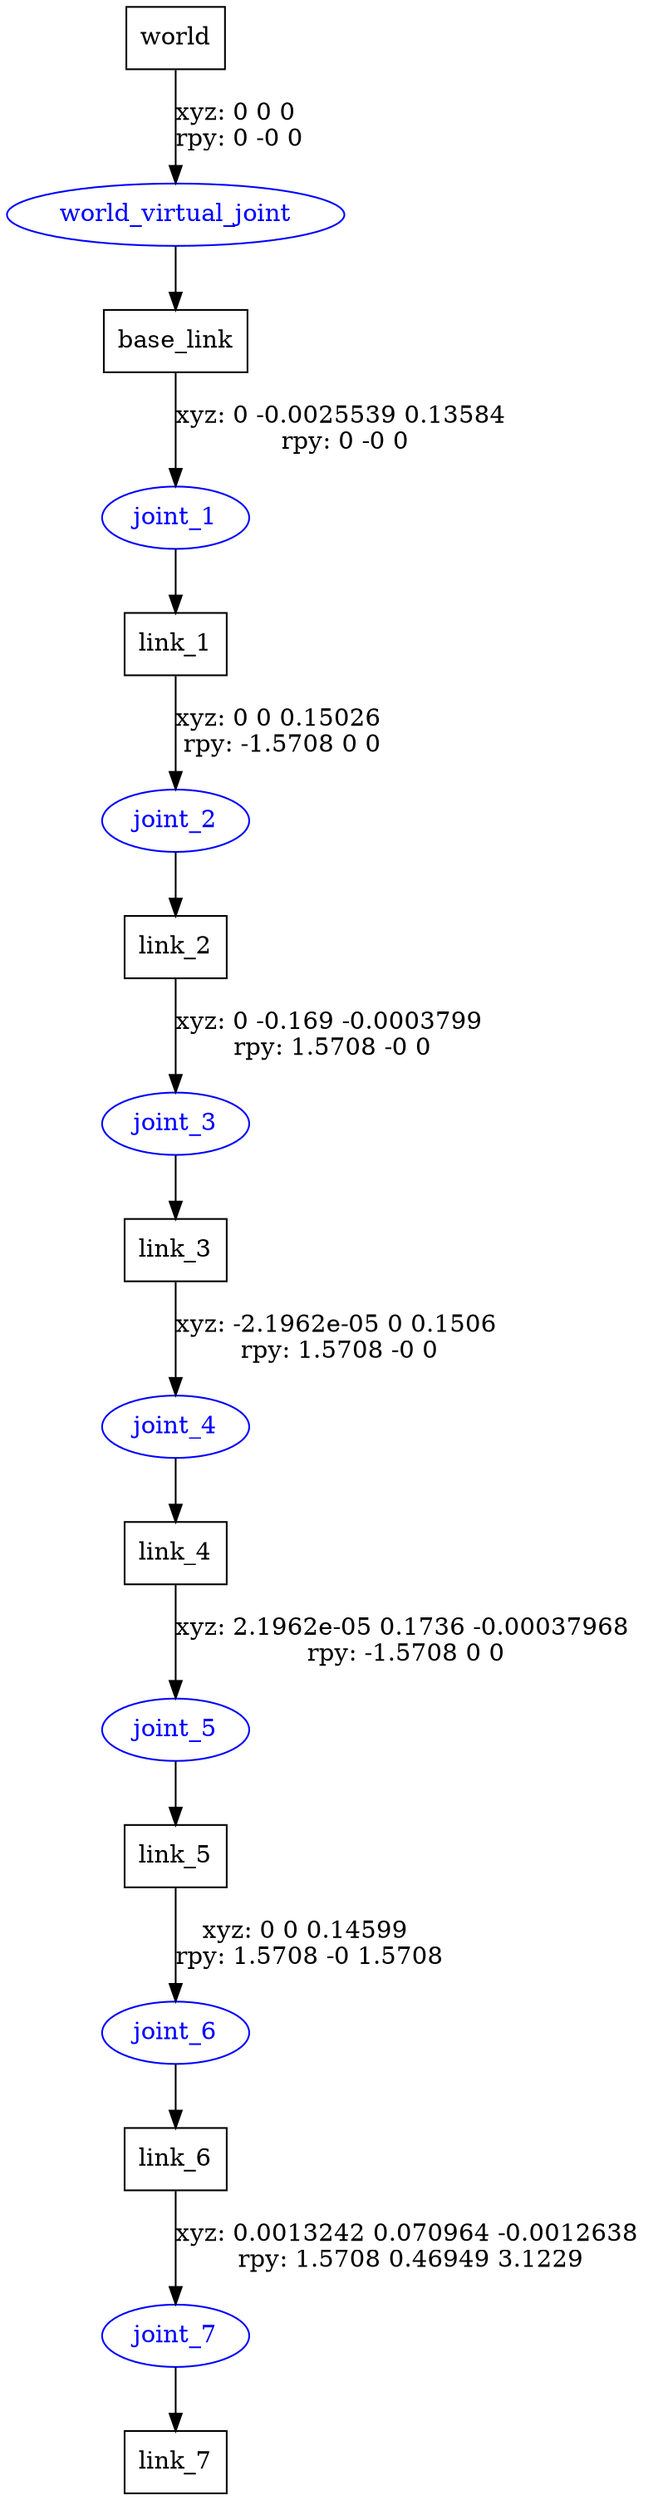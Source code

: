 digraph G {
node [shape=box];
"world" [label="world"];
"base_link" [label="base_link"];
"link_1" [label="link_1"];
"link_2" [label="link_2"];
"link_3" [label="link_3"];
"link_4" [label="link_4"];
"link_5" [label="link_5"];
"link_6" [label="link_6"];
"link_7" [label="link_7"];
node [shape=ellipse, color=blue, fontcolor=blue];
"world" -> "world_virtual_joint" [label="xyz: 0 0 0 \nrpy: 0 -0 0"]
"world_virtual_joint" -> "base_link"
"base_link" -> "joint_1" [label="xyz: 0 -0.0025539 0.13584 \nrpy: 0 -0 0"]
"joint_1" -> "link_1"
"link_1" -> "joint_2" [label="xyz: 0 0 0.15026 \nrpy: -1.5708 0 0"]
"joint_2" -> "link_2"
"link_2" -> "joint_3" [label="xyz: 0 -0.169 -0.0003799 \nrpy: 1.5708 -0 0"]
"joint_3" -> "link_3"
"link_3" -> "joint_4" [label="xyz: -2.1962e-05 0 0.1506 \nrpy: 1.5708 -0 0"]
"joint_4" -> "link_4"
"link_4" -> "joint_5" [label="xyz: 2.1962e-05 0.1736 -0.00037968 \nrpy: -1.5708 0 0"]
"joint_5" -> "link_5"
"link_5" -> "joint_6" [label="xyz: 0 0 0.14599 \nrpy: 1.5708 -0 1.5708"]
"joint_6" -> "link_6"
"link_6" -> "joint_7" [label="xyz: 0.0013242 0.070964 -0.0012638 \nrpy: 1.5708 0.46949 3.1229"]
"joint_7" -> "link_7"
}
